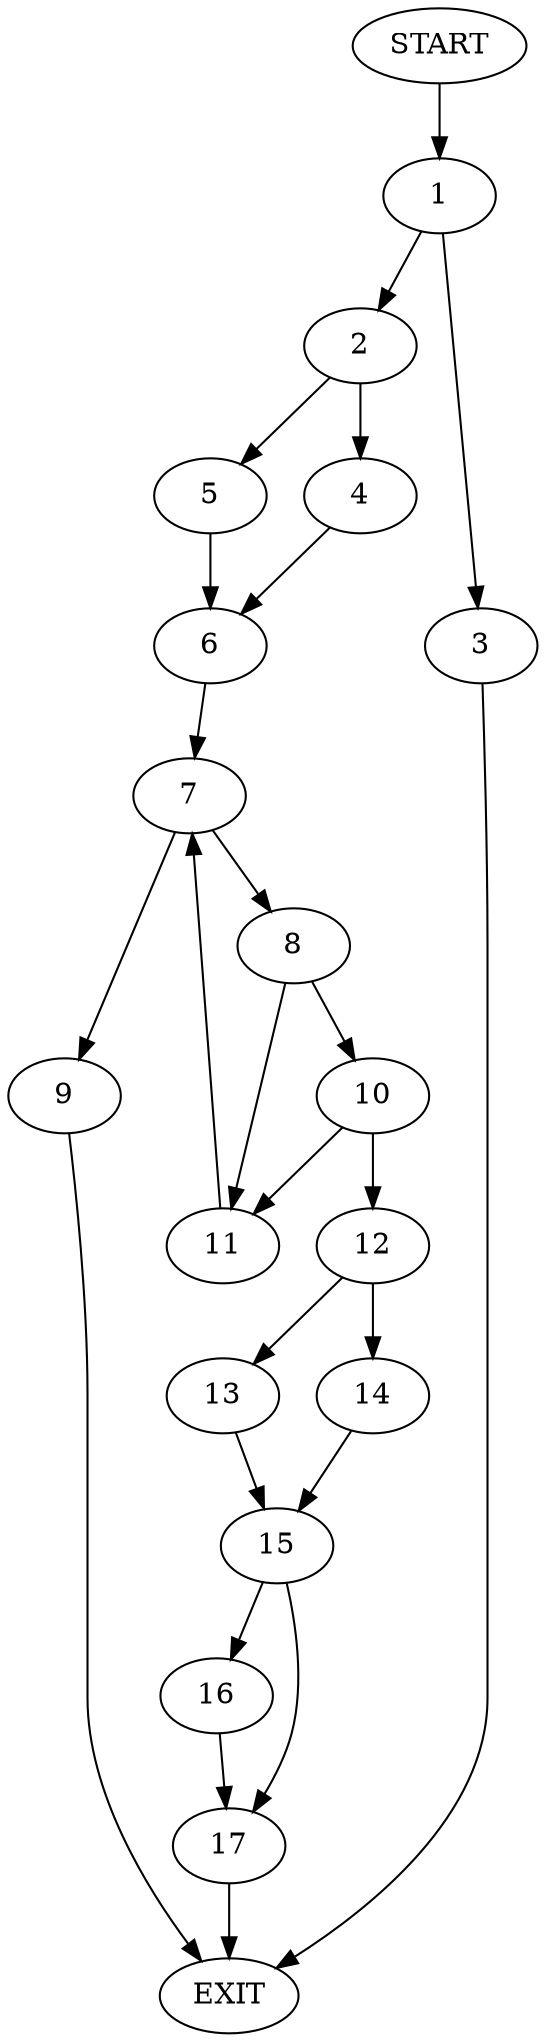 digraph {
0 [label="START"]
18 [label="EXIT"]
0 -> 1
1 -> 2
1 -> 3
3 -> 18
2 -> 4
2 -> 5
5 -> 6
4 -> 6
6 -> 7
7 -> 8
7 -> 9
9 -> 18
8 -> 10
8 -> 11
10 -> 12
10 -> 11
11 -> 7
12 -> 13
12 -> 14
13 -> 15
14 -> 15
15 -> 16
15 -> 17
17 -> 18
16 -> 17
}
